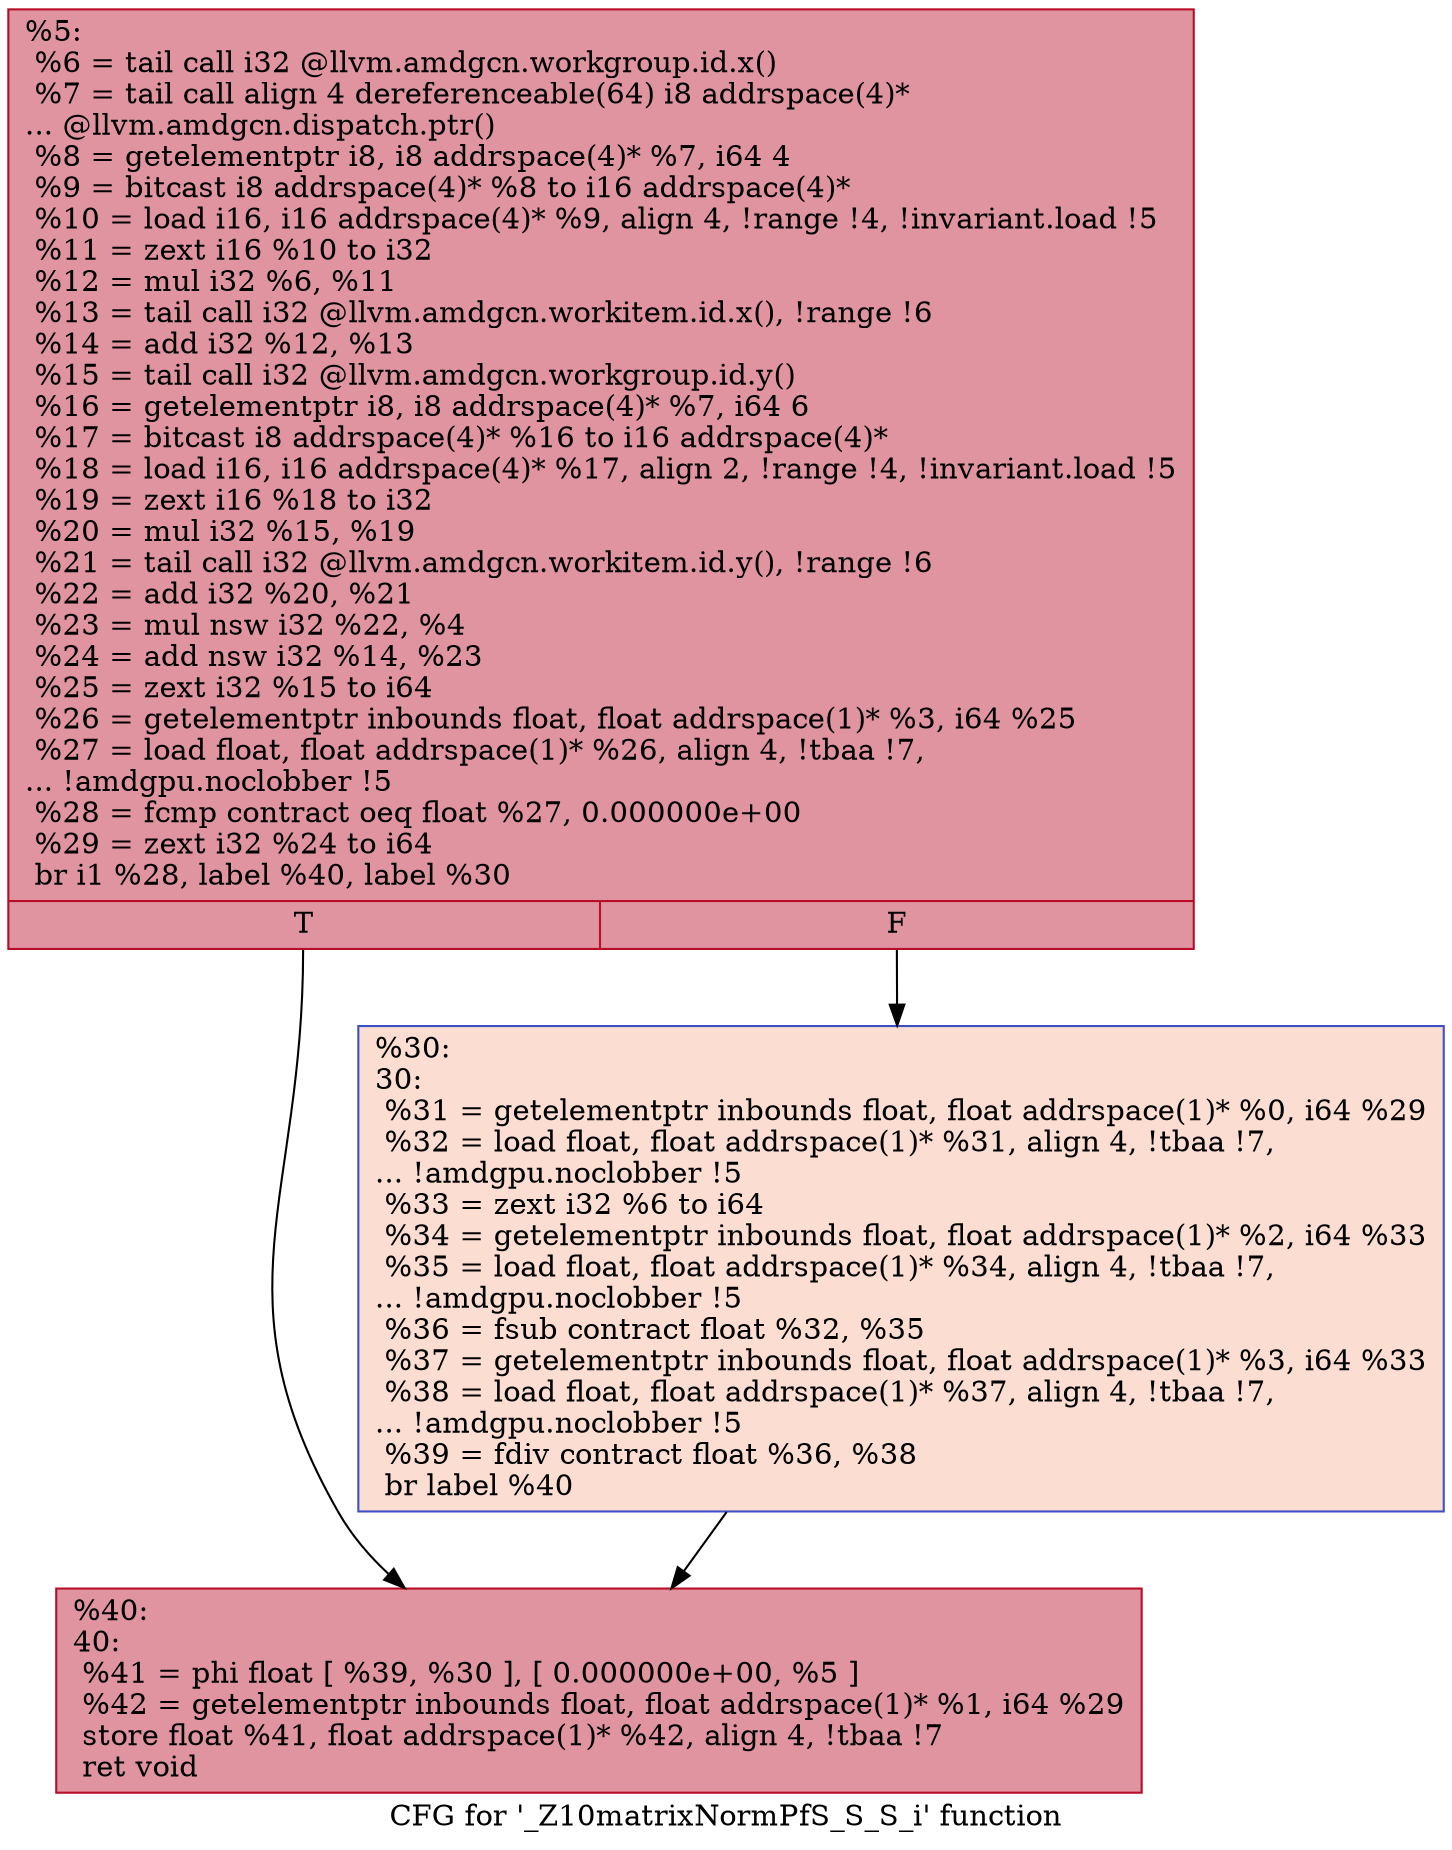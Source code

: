 digraph "CFG for '_Z10matrixNormPfS_S_S_i' function" {
	label="CFG for '_Z10matrixNormPfS_S_S_i' function";

	Node0x56ab630 [shape=record,color="#b70d28ff", style=filled, fillcolor="#b70d2870",label="{%5:\l  %6 = tail call i32 @llvm.amdgcn.workgroup.id.x()\l  %7 = tail call align 4 dereferenceable(64) i8 addrspace(4)*\l... @llvm.amdgcn.dispatch.ptr()\l  %8 = getelementptr i8, i8 addrspace(4)* %7, i64 4\l  %9 = bitcast i8 addrspace(4)* %8 to i16 addrspace(4)*\l  %10 = load i16, i16 addrspace(4)* %9, align 4, !range !4, !invariant.load !5\l  %11 = zext i16 %10 to i32\l  %12 = mul i32 %6, %11\l  %13 = tail call i32 @llvm.amdgcn.workitem.id.x(), !range !6\l  %14 = add i32 %12, %13\l  %15 = tail call i32 @llvm.amdgcn.workgroup.id.y()\l  %16 = getelementptr i8, i8 addrspace(4)* %7, i64 6\l  %17 = bitcast i8 addrspace(4)* %16 to i16 addrspace(4)*\l  %18 = load i16, i16 addrspace(4)* %17, align 2, !range !4, !invariant.load !5\l  %19 = zext i16 %18 to i32\l  %20 = mul i32 %15, %19\l  %21 = tail call i32 @llvm.amdgcn.workitem.id.y(), !range !6\l  %22 = add i32 %20, %21\l  %23 = mul nsw i32 %22, %4\l  %24 = add nsw i32 %14, %23\l  %25 = zext i32 %15 to i64\l  %26 = getelementptr inbounds float, float addrspace(1)* %3, i64 %25\l  %27 = load float, float addrspace(1)* %26, align 4, !tbaa !7,\l... !amdgpu.noclobber !5\l  %28 = fcmp contract oeq float %27, 0.000000e+00\l  %29 = zext i32 %24 to i64\l  br i1 %28, label %40, label %30\l|{<s0>T|<s1>F}}"];
	Node0x56ab630:s0 -> Node0x56afe80;
	Node0x56ab630:s1 -> Node0x56aff10;
	Node0x56aff10 [shape=record,color="#3d50c3ff", style=filled, fillcolor="#f7b39670",label="{%30:\l30:                                               \l  %31 = getelementptr inbounds float, float addrspace(1)* %0, i64 %29\l  %32 = load float, float addrspace(1)* %31, align 4, !tbaa !7,\l... !amdgpu.noclobber !5\l  %33 = zext i32 %6 to i64\l  %34 = getelementptr inbounds float, float addrspace(1)* %2, i64 %33\l  %35 = load float, float addrspace(1)* %34, align 4, !tbaa !7,\l... !amdgpu.noclobber !5\l  %36 = fsub contract float %32, %35\l  %37 = getelementptr inbounds float, float addrspace(1)* %3, i64 %33\l  %38 = load float, float addrspace(1)* %37, align 4, !tbaa !7,\l... !amdgpu.noclobber !5\l  %39 = fdiv contract float %36, %38\l  br label %40\l}"];
	Node0x56aff10 -> Node0x56afe80;
	Node0x56afe80 [shape=record,color="#b70d28ff", style=filled, fillcolor="#b70d2870",label="{%40:\l40:                                               \l  %41 = phi float [ %39, %30 ], [ 0.000000e+00, %5 ]\l  %42 = getelementptr inbounds float, float addrspace(1)* %1, i64 %29\l  store float %41, float addrspace(1)* %42, align 4, !tbaa !7\l  ret void\l}"];
}
